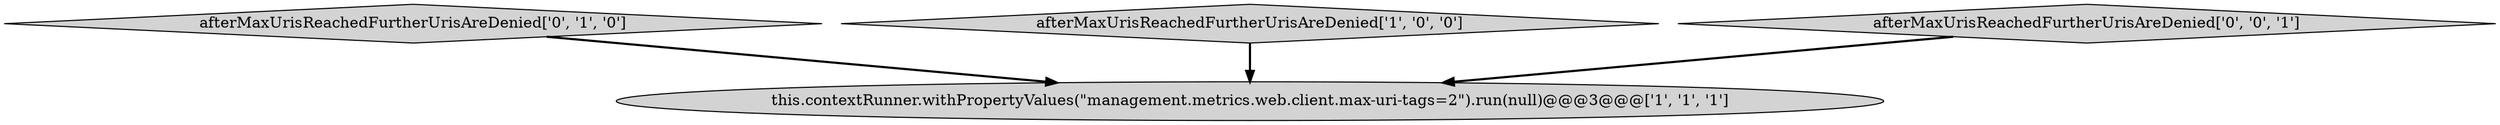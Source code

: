 digraph {
2 [style = filled, label = "afterMaxUrisReachedFurtherUrisAreDenied['0', '1', '0']", fillcolor = lightgray, shape = diamond image = "AAA0AAABBB2BBB"];
1 [style = filled, label = "afterMaxUrisReachedFurtherUrisAreDenied['1', '0', '0']", fillcolor = lightgray, shape = diamond image = "AAA0AAABBB1BBB"];
3 [style = filled, label = "afterMaxUrisReachedFurtherUrisAreDenied['0', '0', '1']", fillcolor = lightgray, shape = diamond image = "AAA0AAABBB3BBB"];
0 [style = filled, label = "this.contextRunner.withPropertyValues(\"management.metrics.web.client.max-uri-tags=2\").run(null)@@@3@@@['1', '1', '1']", fillcolor = lightgray, shape = ellipse image = "AAA0AAABBB1BBB"];
2->0 [style = bold, label=""];
3->0 [style = bold, label=""];
1->0 [style = bold, label=""];
}
